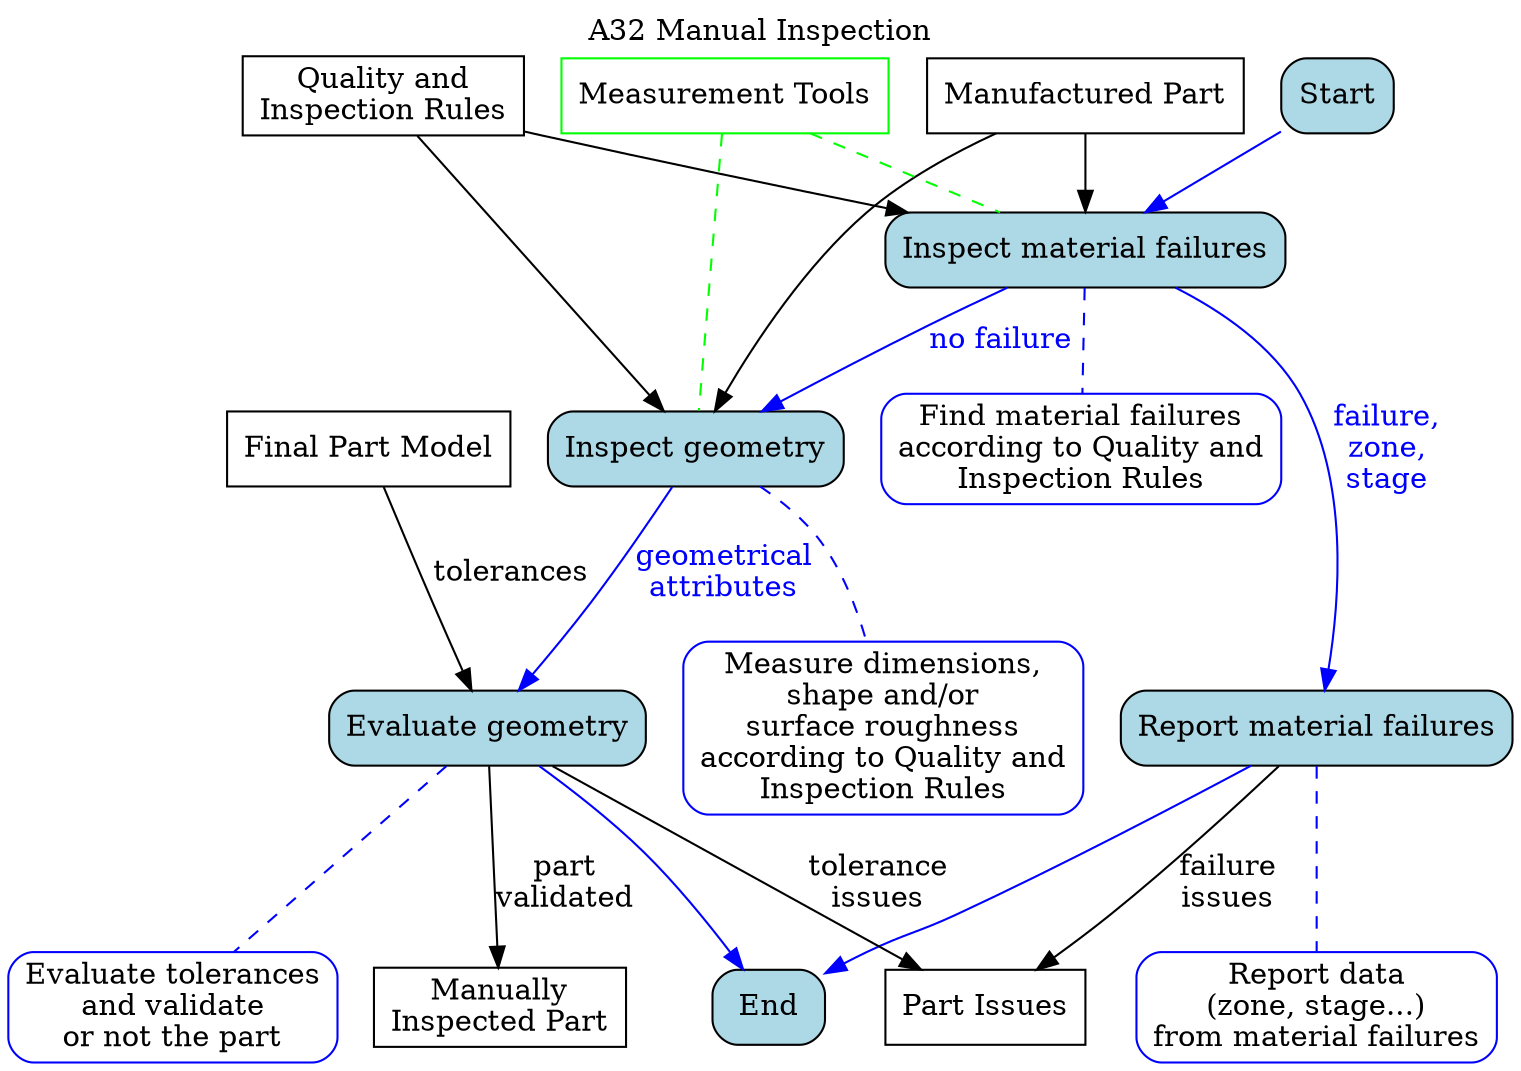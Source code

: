digraph behaviourmodel {


# activity title
labelloc="t"
label="A32 Manual Inspection"

# inputs and outputs
node [shape=box, style=filled, fillcolor=white, color=black]
model [label="Final Part Model"]
quality [label="Quality and\nInspection Rules"]
manufactured [label="Manufactured Part"]
man_inspected [label="Manually\nInspected Part"]
issues [label="Part Issues"]

# mechanisms
node [shape=box, style=filled, fillcolor=white, color=green]
measure [label="Measurement Tools"]

# tasks definition
node [shape=box, style="filled, rounded", fillcolor=lightblue, color=black]
Start
t1 [label="Inspect material failures"]
t2 [label="Report material failures"]
t3 [label="Inspect geometry"]
t4 [label="Evaluate geometry"]
End

# rules
node [shape=box, style="filled, rounded", fillcolor=white, color=blue]
r1 [label="Find material failures\naccording to Quality and\nInspection Rules"]
r2 [label="Report data\n(zone, stage...)\nfrom material failures"]
r3 [label="Measure dimensions,\nshape and/or\nsurface roughness\naccording to Quality and\nInspection Rules"]
r4 [label="Evaluate tolerances\nand validate\nor not the part"]

# attaching rules
edge [dir=none, color=blue, style=dashed]
t1 -> r1
t2 -> r2
t3 -> r3
t4 -> r4

# task sequence
edge [dir=forward, color=blue, fontcolor=blue, style=solid]
Start -> t1
t1 -> t2 [label="failure,\nzone,\nstage"]
t1 -> t3 [label="no failure"]
t2 -> End
t3 -> t4 [label="geometrical\nattributes"]
t4 -> End

# attaching mechanisms
edge [dir=none, color=green, style=dashed]
measure -> {t1, t3}

# attaching inputs and outputs
edge [dir=forward, color=black, fontcolor=black, style=solid]
model -> t4 [label="tolerances"]
quality -> {t1, t3}
manufactured -> {t1, t3}
t2 -> issues [label="failure\nissues"]
t4 -> issues [label="tolerance\nissues"]
t4 -> man_inspected [label="part\nvalidated"]
}

